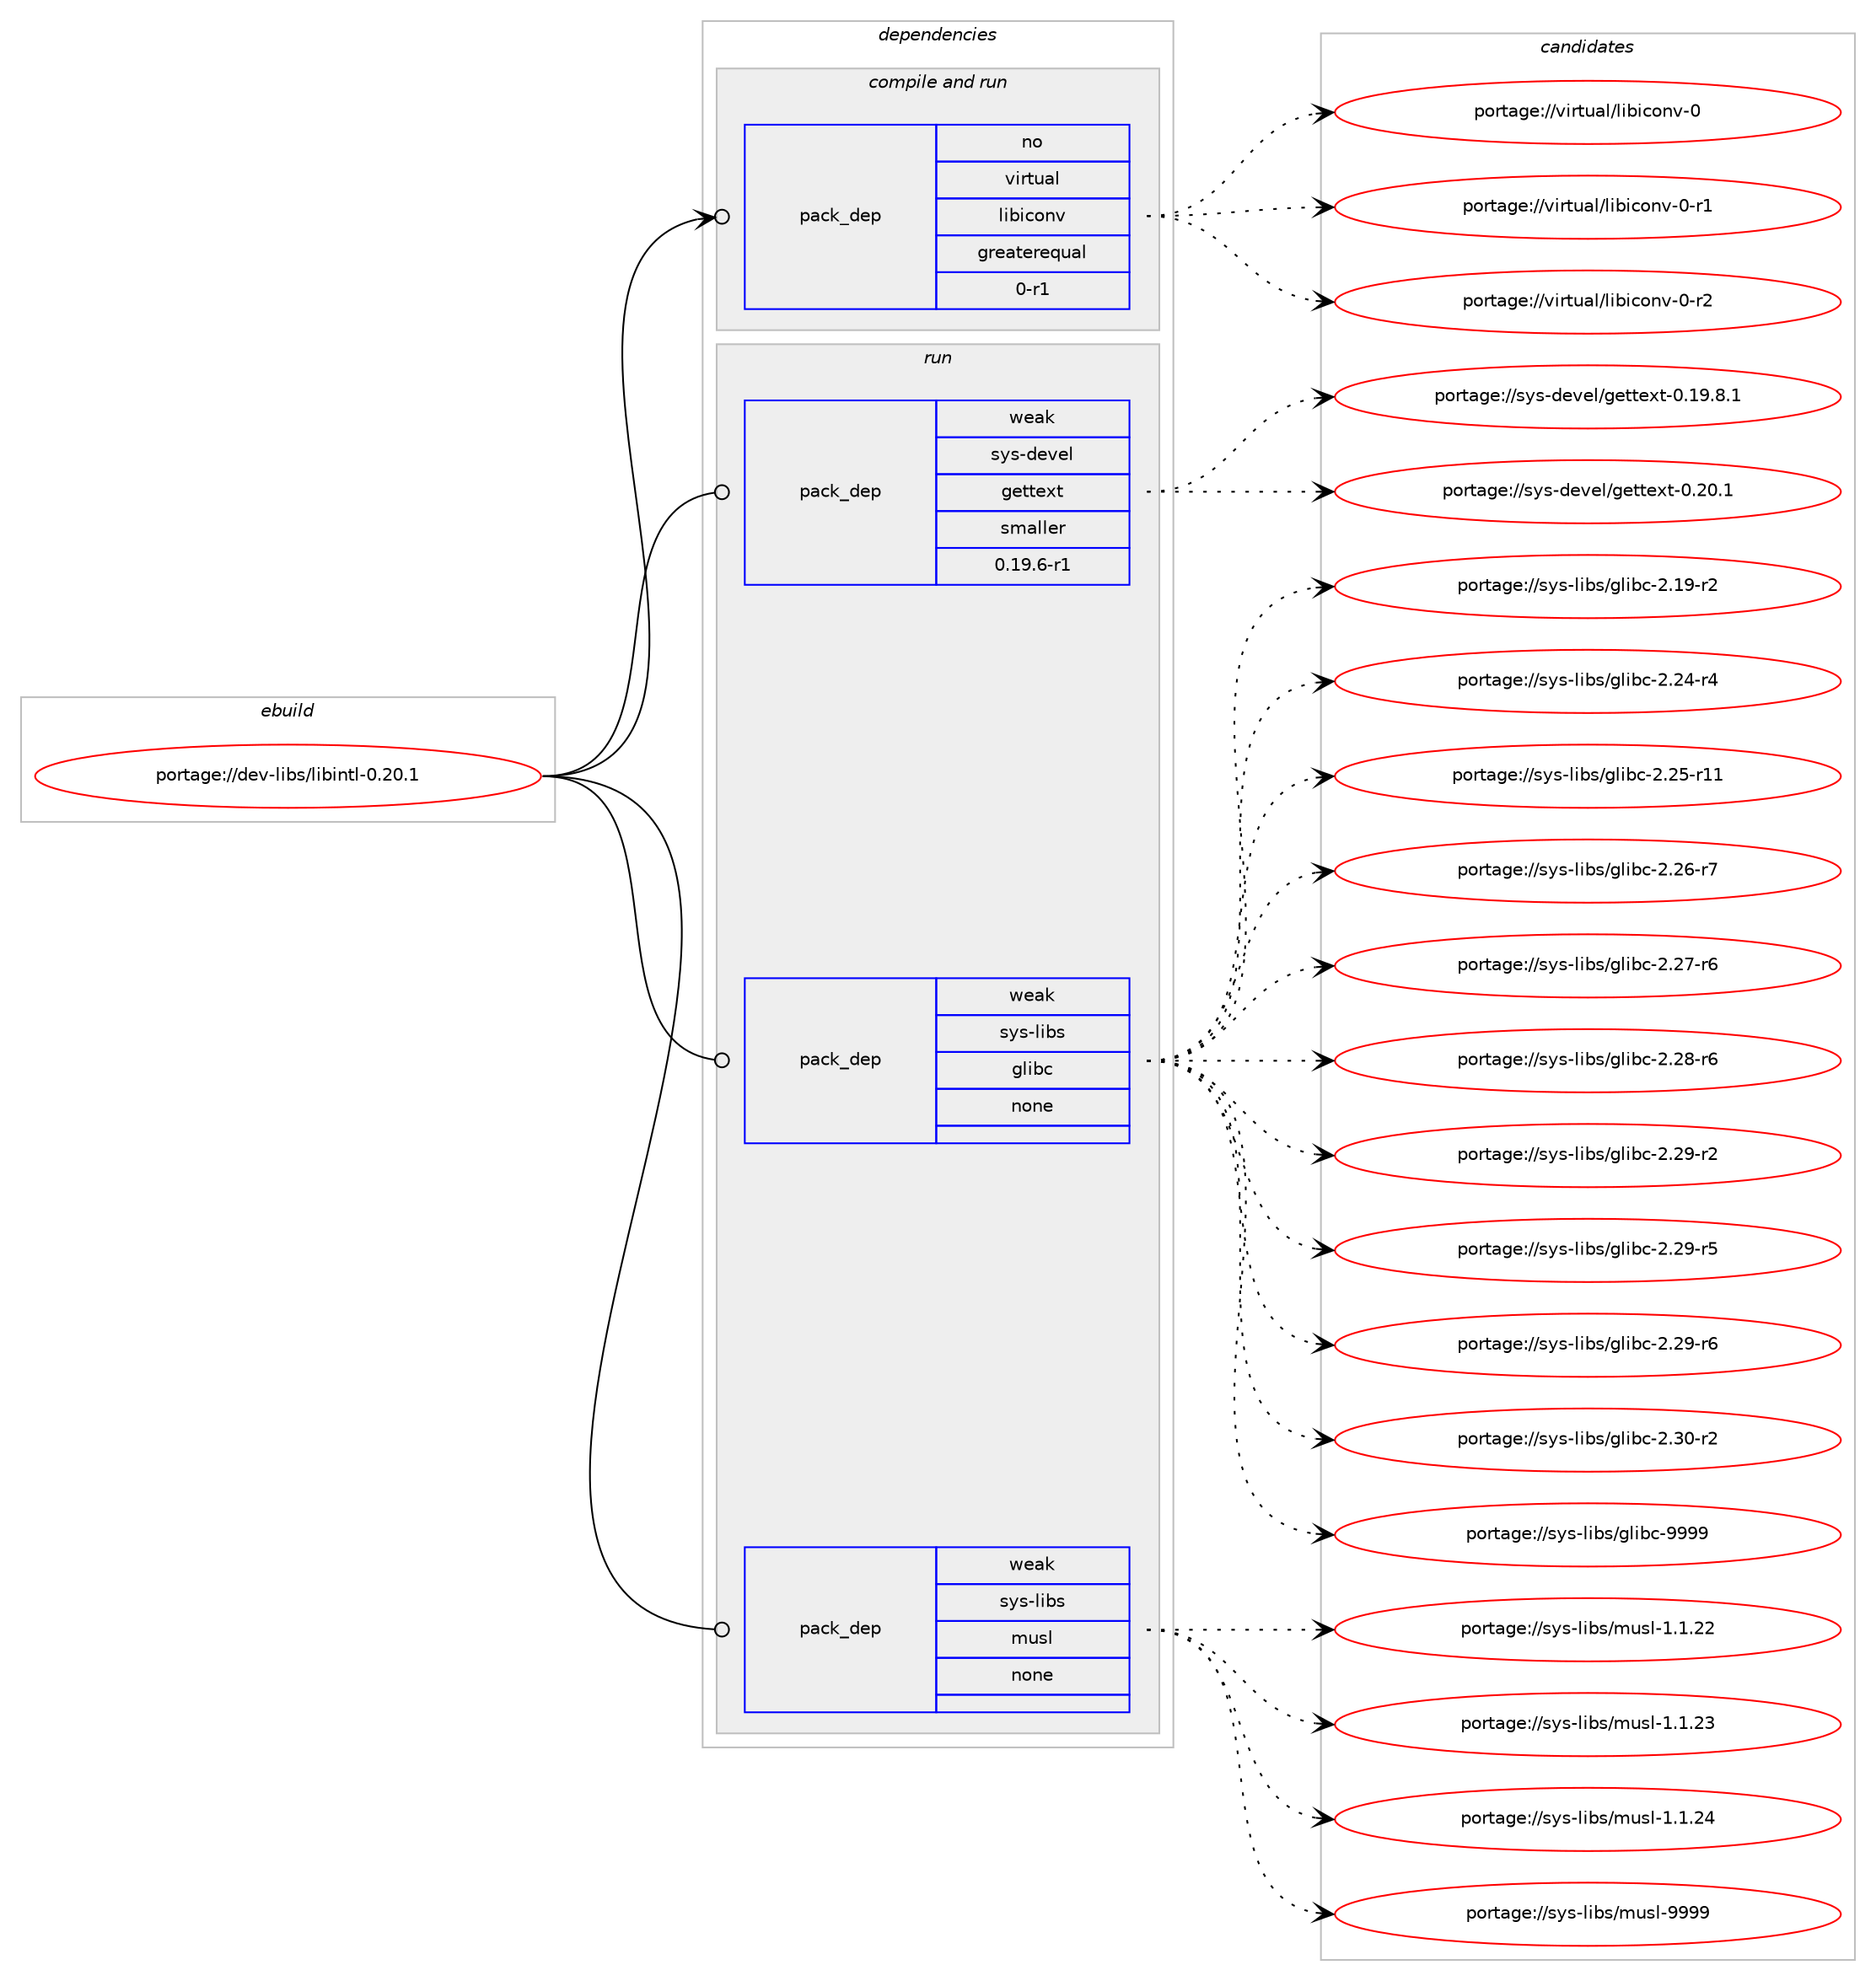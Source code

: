 digraph prolog {

# *************
# Graph options
# *************

newrank=true;
concentrate=true;
compound=true;
graph [rankdir=LR,fontname=Helvetica,fontsize=10,ranksep=1.5];#, ranksep=2.5, nodesep=0.2];
edge  [arrowhead=vee];
node  [fontname=Helvetica,fontsize=10];

# **********
# The ebuild
# **********

subgraph cluster_leftcol {
color=gray;
rank=same;
label=<<i>ebuild</i>>;
id [label="portage://dev-libs/libintl-0.20.1", color=red, width=4, href="../dev-libs/libintl-0.20.1.svg"];
}

# ****************
# The dependencies
# ****************

subgraph cluster_midcol {
color=gray;
label=<<i>dependencies</i>>;
subgraph cluster_compile {
fillcolor="#eeeeee";
style=filled;
label=<<i>compile</i>>;
}
subgraph cluster_compileandrun {
fillcolor="#eeeeee";
style=filled;
label=<<i>compile and run</i>>;
subgraph pack76964 {
dependency101067 [label=<<TABLE BORDER="0" CELLBORDER="1" CELLSPACING="0" CELLPADDING="4" WIDTH="220"><TR><TD ROWSPAN="6" CELLPADDING="30">pack_dep</TD></TR><TR><TD WIDTH="110">no</TD></TR><TR><TD>virtual</TD></TR><TR><TD>libiconv</TD></TR><TR><TD>greaterequal</TD></TR><TR><TD>0-r1</TD></TR></TABLE>>, shape=none, color=blue];
}
id:e -> dependency101067:w [weight=20,style="solid",arrowhead="odotvee"];
}
subgraph cluster_run {
fillcolor="#eeeeee";
style=filled;
label=<<i>run</i>>;
subgraph pack76965 {
dependency101068 [label=<<TABLE BORDER="0" CELLBORDER="1" CELLSPACING="0" CELLPADDING="4" WIDTH="220"><TR><TD ROWSPAN="6" CELLPADDING="30">pack_dep</TD></TR><TR><TD WIDTH="110">weak</TD></TR><TR><TD>sys-devel</TD></TR><TR><TD>gettext</TD></TR><TR><TD>smaller</TD></TR><TR><TD>0.19.6-r1</TD></TR></TABLE>>, shape=none, color=blue];
}
id:e -> dependency101068:w [weight=20,style="solid",arrowhead="odot"];
subgraph pack76966 {
dependency101069 [label=<<TABLE BORDER="0" CELLBORDER="1" CELLSPACING="0" CELLPADDING="4" WIDTH="220"><TR><TD ROWSPAN="6" CELLPADDING="30">pack_dep</TD></TR><TR><TD WIDTH="110">weak</TD></TR><TR><TD>sys-libs</TD></TR><TR><TD>glibc</TD></TR><TR><TD>none</TD></TR><TR><TD></TD></TR></TABLE>>, shape=none, color=blue];
}
id:e -> dependency101069:w [weight=20,style="solid",arrowhead="odot"];
subgraph pack76967 {
dependency101070 [label=<<TABLE BORDER="0" CELLBORDER="1" CELLSPACING="0" CELLPADDING="4" WIDTH="220"><TR><TD ROWSPAN="6" CELLPADDING="30">pack_dep</TD></TR><TR><TD WIDTH="110">weak</TD></TR><TR><TD>sys-libs</TD></TR><TR><TD>musl</TD></TR><TR><TD>none</TD></TR><TR><TD></TD></TR></TABLE>>, shape=none, color=blue];
}
id:e -> dependency101070:w [weight=20,style="solid",arrowhead="odot"];
}
}

# **************
# The candidates
# **************

subgraph cluster_choices {
rank=same;
color=gray;
label=<<i>candidates</i>>;

subgraph choice76964 {
color=black;
nodesep=1;
choiceportage118105114116117971084710810598105991111101184548 [label="portage://virtual/libiconv-0", color=red, width=4,href="../virtual/libiconv-0.svg"];
choiceportage1181051141161179710847108105981059911111011845484511449 [label="portage://virtual/libiconv-0-r1", color=red, width=4,href="../virtual/libiconv-0-r1.svg"];
choiceportage1181051141161179710847108105981059911111011845484511450 [label="portage://virtual/libiconv-0-r2", color=red, width=4,href="../virtual/libiconv-0-r2.svg"];
dependency101067:e -> choiceportage118105114116117971084710810598105991111101184548:w [style=dotted,weight="100"];
dependency101067:e -> choiceportage1181051141161179710847108105981059911111011845484511449:w [style=dotted,weight="100"];
dependency101067:e -> choiceportage1181051141161179710847108105981059911111011845484511450:w [style=dotted,weight="100"];
}
subgraph choice76965 {
color=black;
nodesep=1;
choiceportage1151211154510010111810110847103101116116101120116454846495746564649 [label="portage://sys-devel/gettext-0.19.8.1", color=red, width=4,href="../sys-devel/gettext-0.19.8.1.svg"];
choiceportage115121115451001011181011084710310111611610112011645484650484649 [label="portage://sys-devel/gettext-0.20.1", color=red, width=4,href="../sys-devel/gettext-0.20.1.svg"];
dependency101068:e -> choiceportage1151211154510010111810110847103101116116101120116454846495746564649:w [style=dotted,weight="100"];
dependency101068:e -> choiceportage115121115451001011181011084710310111611610112011645484650484649:w [style=dotted,weight="100"];
}
subgraph choice76966 {
color=black;
nodesep=1;
choiceportage115121115451081059811547103108105989945504649574511450 [label="portage://sys-libs/glibc-2.19-r2", color=red, width=4,href="../sys-libs/glibc-2.19-r2.svg"];
choiceportage115121115451081059811547103108105989945504650524511452 [label="portage://sys-libs/glibc-2.24-r4", color=red, width=4,href="../sys-libs/glibc-2.24-r4.svg"];
choiceportage11512111545108105981154710310810598994550465053451144949 [label="portage://sys-libs/glibc-2.25-r11", color=red, width=4,href="../sys-libs/glibc-2.25-r11.svg"];
choiceportage115121115451081059811547103108105989945504650544511455 [label="portage://sys-libs/glibc-2.26-r7", color=red, width=4,href="../sys-libs/glibc-2.26-r7.svg"];
choiceportage115121115451081059811547103108105989945504650554511454 [label="portage://sys-libs/glibc-2.27-r6", color=red, width=4,href="../sys-libs/glibc-2.27-r6.svg"];
choiceportage115121115451081059811547103108105989945504650564511454 [label="portage://sys-libs/glibc-2.28-r6", color=red, width=4,href="../sys-libs/glibc-2.28-r6.svg"];
choiceportage115121115451081059811547103108105989945504650574511450 [label="portage://sys-libs/glibc-2.29-r2", color=red, width=4,href="../sys-libs/glibc-2.29-r2.svg"];
choiceportage115121115451081059811547103108105989945504650574511453 [label="portage://sys-libs/glibc-2.29-r5", color=red, width=4,href="../sys-libs/glibc-2.29-r5.svg"];
choiceportage115121115451081059811547103108105989945504650574511454 [label="portage://sys-libs/glibc-2.29-r6", color=red, width=4,href="../sys-libs/glibc-2.29-r6.svg"];
choiceportage115121115451081059811547103108105989945504651484511450 [label="portage://sys-libs/glibc-2.30-r2", color=red, width=4,href="../sys-libs/glibc-2.30-r2.svg"];
choiceportage11512111545108105981154710310810598994557575757 [label="portage://sys-libs/glibc-9999", color=red, width=4,href="../sys-libs/glibc-9999.svg"];
dependency101069:e -> choiceportage115121115451081059811547103108105989945504649574511450:w [style=dotted,weight="100"];
dependency101069:e -> choiceportage115121115451081059811547103108105989945504650524511452:w [style=dotted,weight="100"];
dependency101069:e -> choiceportage11512111545108105981154710310810598994550465053451144949:w [style=dotted,weight="100"];
dependency101069:e -> choiceportage115121115451081059811547103108105989945504650544511455:w [style=dotted,weight="100"];
dependency101069:e -> choiceportage115121115451081059811547103108105989945504650554511454:w [style=dotted,weight="100"];
dependency101069:e -> choiceportage115121115451081059811547103108105989945504650564511454:w [style=dotted,weight="100"];
dependency101069:e -> choiceportage115121115451081059811547103108105989945504650574511450:w [style=dotted,weight="100"];
dependency101069:e -> choiceportage115121115451081059811547103108105989945504650574511453:w [style=dotted,weight="100"];
dependency101069:e -> choiceportage115121115451081059811547103108105989945504650574511454:w [style=dotted,weight="100"];
dependency101069:e -> choiceportage115121115451081059811547103108105989945504651484511450:w [style=dotted,weight="100"];
dependency101069:e -> choiceportage11512111545108105981154710310810598994557575757:w [style=dotted,weight="100"];
}
subgraph choice76967 {
color=black;
nodesep=1;
choiceportage11512111545108105981154710911711510845494649465050 [label="portage://sys-libs/musl-1.1.22", color=red, width=4,href="../sys-libs/musl-1.1.22.svg"];
choiceportage11512111545108105981154710911711510845494649465051 [label="portage://sys-libs/musl-1.1.23", color=red, width=4,href="../sys-libs/musl-1.1.23.svg"];
choiceportage11512111545108105981154710911711510845494649465052 [label="portage://sys-libs/musl-1.1.24", color=red, width=4,href="../sys-libs/musl-1.1.24.svg"];
choiceportage1151211154510810598115471091171151084557575757 [label="portage://sys-libs/musl-9999", color=red, width=4,href="../sys-libs/musl-9999.svg"];
dependency101070:e -> choiceportage11512111545108105981154710911711510845494649465050:w [style=dotted,weight="100"];
dependency101070:e -> choiceportage11512111545108105981154710911711510845494649465051:w [style=dotted,weight="100"];
dependency101070:e -> choiceportage11512111545108105981154710911711510845494649465052:w [style=dotted,weight="100"];
dependency101070:e -> choiceportage1151211154510810598115471091171151084557575757:w [style=dotted,weight="100"];
}
}

}
